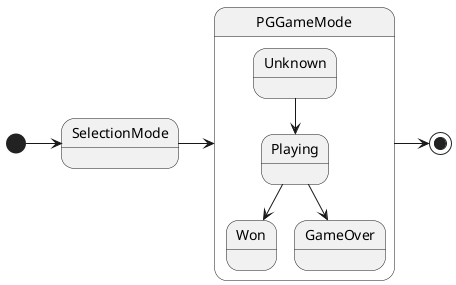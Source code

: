 @startuml
state SelectionMode
state PGGameMode {
  Unknown --> Playing
  Playing --> Won
  Playing --> GameOver
}
[*] -> SelectionMode
SelectionMode -> PGGameMode
PGGameMode -> [*]
@enduml